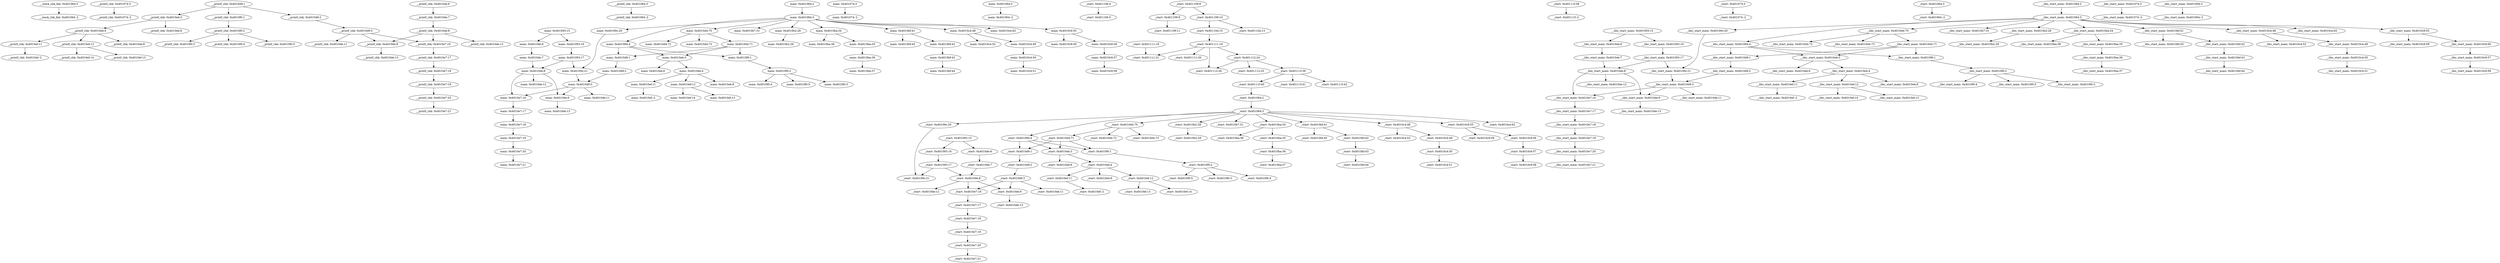 strict digraph {
__stack_chk_fail_401064_3 [label="__stack_chk_fail: 0x401064:3"];
"__stack_chk_fail_401064_-2" [label="__stack_chk_fail: 0x401064:-2"];
__printf_chk_401074_3 [label="__printf_chk: 0x401074:3"];
"__printf_chk_401074_-2" [label="__printf_chk: 0x401074:-2"];
__printf_chk_4010f0_1 [label="__printf_chk: 0x4010f0:1"];
__printf_chk_4010f0_2 [label="__printf_chk: 0x4010f0:2"];
__printf_chk_4010f0_3 [label="__printf_chk: 0x4010f0:3"];
__printf_chk_4010f0_4 [label="__printf_chk: 0x4010f0:4"];
__printf_chk_4010f0_5 [label="__printf_chk: 0x4010f0:5"];
__printf_chk_401064_3 [label="__printf_chk: 0x401064:3"];
"__printf_chk_401064_-2" [label="__printf_chk: 0x401064:-2"];
__printf_chk_4010eb_3 [label="__printf_chk: 0x4010eb:3"];
__printf_chk_4010eb_4 [label="__printf_chk: 0x4010eb:4"];
__printf_chk_4010eb_6 [label="__printf_chk: 0x4010eb:6"];
__printf_chk_4010eb_8 [label="__printf_chk: 0x4010eb:8"];
__printf_chk_4010ef_11 [label="__printf_chk: 0x4010ef:11"];
__printf_chk_4010ef_12 [label="__printf_chk: 0x4010ef:12"];
"__printf_chk_4010ef_-2" [label="__printf_chk: 0x4010ef:-2"];
__printf_chk_4010ef_13 [label="__printf_chk: 0x4010ef:13"];
__printf_chk_4010ef_14 [label="__printf_chk: 0x4010ef:14"];
__printf_chk_4010d9_1 [label="__printf_chk: 0x4010d9:1"];
__printf_chk_4010d9_2 [label="__printf_chk: 0x4010d9:2"];
__printf_chk_4010d9_3 [label="__printf_chk: 0x4010d9:3"];
__printf_chk_4010de_9 [label="__printf_chk: 0x4010de:9"];
__printf_chk_4010de_11 [label="__printf_chk: 0x4010de:11"];
__printf_chk_4010e7_16 [label="__printf_chk: 0x4010e7:16"];
__printf_chk_4010de_6 [label="__printf_chk: 0x4010de:6"];
__printf_chk_4010de_7 [label="__printf_chk: 0x4010de:7"];
__printf_chk_4010de_8 [label="__printf_chk: 0x4010de:8"];
__printf_chk_4010de_12 [label="__printf_chk: 0x4010de:12"];
__printf_chk_4010de_13 [label="__printf_chk: 0x4010de:13"];
__printf_chk_4010e7_17 [label="__printf_chk: 0x4010e7:17"];
__printf_chk_4010e7_18 [label="__printf_chk: 0x4010e7:18"];
__printf_chk_4010e7_19 [label="__printf_chk: 0x4010e7:19"];
__printf_chk_4010e7_20 [label="__printf_chk: 0x4010e7:20"];
__printf_chk_4010e7_21 [label="__printf_chk: 0x4010e7:21"];
main_401084_2 [label="main: 0x401084:2"];
main_401084_3 [label="main: 0x401084:3"];
main_401084_4 [label="main: 0x401084:4"];
main_40109c_20 [label="main: 0x40109c:20"];
main_4010b2_28 [label="main: 0x4010b2:28"];
main_4010b7_31 [label="main: 0x4010b7:31"];
main_4010ba_34 [label="main: 0x4010ba:34"];
main_4010bf_41 [label="main: 0x4010bf:41"];
main_4010c4_48 [label="main: 0x4010c4:48"];
main_4010c9_55 [label="main: 0x4010c9:55"];
main_4010ce_62 [label="main: 0x4010ce:62"];
main_4010d4_70 [label="main: 0x4010d4:70"];
main_4010d9_1 [label="main: 0x4010d9:1"];
main_4010eb_3 [label="main: 0x4010eb:3"];
main_4010f0_1 [label="main: 0x4010f0:1"];
main_401093_15 [label="main: 0x401093:15"];
main_401093_16 [label="main: 0x401093:16"];
main_4010de_6 [label="main: 0x4010de:6"];
main_401093_17 [label="main: 0x401093:17"];
main_40109c_21 [label="main: 0x40109c:21"];
main_4010de_8 [label="main: 0x4010de:8"];
main_4010d9_3 [label="main: 0x4010d9:3"];
main_4010b2_29 [label="main: 0x4010b2:29"];
main_4010ba_35 [label="main: 0x4010ba:35"];
main_4010ba_38 [label="main: 0x4010ba:38"];
main_4010ba_36 [label="main: 0x4010ba:36"];
main_4010ba_37 [label="main: 0x4010ba:37"];
main_4010bf_42 [label="main: 0x4010bf:42"];
main_4010bf_45 [label="main: 0x4010bf:45"];
main_4010bf_43 [label="main: 0x4010bf:43"];
main_4010bf_44 [label="main: 0x4010bf:44"];
main_4010c4_49 [label="main: 0x4010c4:49"];
main_4010c4_52 [label="main: 0x4010c4:52"];
main_4010c4_50 [label="main: 0x4010c4:50"];
main_4010c4_51 [label="main: 0x4010c4:51"];
main_4010c9_56 [label="main: 0x4010c9:56"];
main_4010c9_59 [label="main: 0x4010c9:59"];
main_4010c9_57 [label="main: 0x4010c9:57"];
main_4010c9_58 [label="main: 0x4010c9:58"];
main_4010d4_71 [label="main: 0x4010d4:71"];
main_4010d4_72 [label="main: 0x4010d4:72"];
main_4010d4_73 [label="main: 0x4010d4:73"];
main_401074_3 [label="main: 0x401074:3"];
"main_401074_-2" [label="main: 0x401074:-2"];
main_4010d9_2 [label="main: 0x4010d9:2"];
main_4010de_9 [label="main: 0x4010de:9"];
main_4010de_11 [label="main: 0x4010de:11"];
main_4010e7_16 [label="main: 0x4010e7:16"];
main_4010de_7 [label="main: 0x4010de:7"];
main_4010de_12 [label="main: 0x4010de:12"];
main_4010de_13 [label="main: 0x4010de:13"];
main_4010e7_17 [label="main: 0x4010e7:17"];
main_4010e7_18 [label="main: 0x4010e7:18"];
main_4010e7_19 [label="main: 0x4010e7:19"];
main_4010e7_20 [label="main: 0x4010e7:20"];
main_4010e7_21 [label="main: 0x4010e7:21"];
main_4010eb_4 [label="main: 0x4010eb:4"];
main_4010eb_6 [label="main: 0x4010eb:6"];
main_4010eb_8 [label="main: 0x4010eb:8"];
main_4010ef_11 [label="main: 0x4010ef:11"];
main_4010ef_12 [label="main: 0x4010ef:12"];
"main_4010ef_-2" [label="main: 0x4010ef:-2"];
main_4010ef_13 [label="main: 0x4010ef:13"];
main_4010ef_14 [label="main: 0x4010ef:14"];
main_4010f0_2 [label="main: 0x4010f0:2"];
main_4010f0_3 [label="main: 0x4010f0:3"];
main_4010f0_4 [label="main: 0x4010f0:4"];
main_4010f0_5 [label="main: 0x4010f0:5"];
main_401064_3 [label="main: 0x401064:3"];
"main_401064_-2" [label="main: 0x401064:-2"];
_start_401106_4 [label="_start: 0x401106:4"];
_start_401106_5 [label="_start: 0x401106:5"];
_start_401109_8 [label="_start: 0x401109:8"];
_start_401109_9 [label="_start: 0x401109:9"];
_start_401109_10 [label="_start: 0x401109:10"];
_start_401109_11 [label="_start: 0x401109:11"];
_start_40110a_13 [label="_start: 0x40110a:13"];
_start_40110d_15 [label="_start: 0x40110d:15"];
_start_401111_19 [label="_start: 0x401111:19"];
_start_401111_20 [label="_start: 0x401111:20"];
_start_401111_21 [label="_start: 0x401111:21"];
_start_401112_24 [label="_start: 0x401112:24"];
_start_401112_26 [label="_start: 0x401112:26"];
_start_401111_18 [label="_start: 0x401111:18"];
_start_401112_25 [label="_start: 0x401112:25"];
_start_40111f_39 [label="_start: 0x40111f:39"];
_start_40111f_40 [label="_start: 0x40111f:40"];
_start_40111f_41 [label="_start: 0x40111f:41"];
_start_40111f_42 [label="_start: 0x40111f:42"];
_start_401084_2 [label="_start: 0x401084:2"];
_start_40111f_38 [label="_start: 0x40111f:38"];
"_start_40111f_-2" [label="_start: 0x40111f:-2"];
_start_401084_3 [label="_start: 0x401084:3"];
_start_401084_4 [label="_start: 0x401084:4"];
_start_40109c_20 [label="_start: 0x40109c:20"];
_start_4010b2_28 [label="_start: 0x4010b2:28"];
_start_4010b7_31 [label="_start: 0x4010b7:31"];
_start_4010ba_34 [label="_start: 0x4010ba:34"];
_start_4010bf_41 [label="_start: 0x4010bf:41"];
_start_4010c4_48 [label="_start: 0x4010c4:48"];
_start_4010c9_55 [label="_start: 0x4010c9:55"];
_start_4010ce_62 [label="_start: 0x4010ce:62"];
_start_4010d4_70 [label="_start: 0x4010d4:70"];
_start_4010d9_1 [label="_start: 0x4010d9:1"];
_start_4010eb_3 [label="_start: 0x4010eb:3"];
_start_4010f0_1 [label="_start: 0x4010f0:1"];
_start_401093_15 [label="_start: 0x401093:15"];
_start_401093_16 [label="_start: 0x401093:16"];
_start_4010de_6 [label="_start: 0x4010de:6"];
_start_401093_17 [label="_start: 0x401093:17"];
_start_40109c_21 [label="_start: 0x40109c:21"];
_start_4010de_8 [label="_start: 0x4010de:8"];
_start_4010b2_29 [label="_start: 0x4010b2:29"];
_start_4010ba_35 [label="_start: 0x4010ba:35"];
_start_4010ba_38 [label="_start: 0x4010ba:38"];
_start_4010ba_36 [label="_start: 0x4010ba:36"];
_start_4010ba_37 [label="_start: 0x4010ba:37"];
_start_4010bf_42 [label="_start: 0x4010bf:42"];
_start_4010bf_45 [label="_start: 0x4010bf:45"];
_start_4010bf_43 [label="_start: 0x4010bf:43"];
_start_4010bf_44 [label="_start: 0x4010bf:44"];
_start_4010c4_49 [label="_start: 0x4010c4:49"];
_start_4010c4_52 [label="_start: 0x4010c4:52"];
_start_4010c4_50 [label="_start: 0x4010c4:50"];
_start_4010c4_51 [label="_start: 0x4010c4:51"];
_start_4010c9_56 [label="_start: 0x4010c9:56"];
_start_4010c9_59 [label="_start: 0x4010c9:59"];
_start_4010c9_57 [label="_start: 0x4010c9:57"];
_start_4010c9_58 [label="_start: 0x4010c9:58"];
_start_4010d4_71 [label="_start: 0x4010d4:71"];
_start_4010d4_72 [label="_start: 0x4010d4:72"];
_start_4010d4_73 [label="_start: 0x4010d4:73"];
_start_401074_3 [label="_start: 0x401074:3"];
"_start_401074_-2" [label="_start: 0x401074:-2"];
_start_4010d9_2 [label="_start: 0x4010d9:2"];
_start_4010d9_3 [label="_start: 0x4010d9:3"];
_start_4010de_9 [label="_start: 0x4010de:9"];
_start_4010de_11 [label="_start: 0x4010de:11"];
_start_4010e7_16 [label="_start: 0x4010e7:16"];
_start_4010de_7 [label="_start: 0x4010de:7"];
_start_4010de_12 [label="_start: 0x4010de:12"];
_start_4010de_13 [label="_start: 0x4010de:13"];
_start_4010e7_17 [label="_start: 0x4010e7:17"];
_start_4010e7_18 [label="_start: 0x4010e7:18"];
_start_4010e7_19 [label="_start: 0x4010e7:19"];
_start_4010e7_20 [label="_start: 0x4010e7:20"];
_start_4010e7_21 [label="_start: 0x4010e7:21"];
_start_4010eb_4 [label="_start: 0x4010eb:4"];
_start_4010eb_6 [label="_start: 0x4010eb:6"];
_start_4010eb_8 [label="_start: 0x4010eb:8"];
_start_4010ef_11 [label="_start: 0x4010ef:11"];
_start_4010ef_12 [label="_start: 0x4010ef:12"];
"_start_4010ef_-2" [label="_start: 0x4010ef:-2"];
_start_4010ef_13 [label="_start: 0x4010ef:13"];
_start_4010ef_14 [label="_start: 0x4010ef:14"];
_start_4010f0_2 [label="_start: 0x4010f0:2"];
_start_4010f0_3 [label="_start: 0x4010f0:3"];
_start_4010f0_4 [label="_start: 0x4010f0:4"];
_start_4010f0_5 [label="_start: 0x4010f0:5"];
_start_401064_3 [label="_start: 0x401064:3"];
"_start_401064_-2" [label="_start: 0x401064:-2"];
__libc_start_main_401084_2 [label="__libc_start_main: 0x401084:2"];
__libc_start_main_401084_3 [label="__libc_start_main: 0x401084:3"];
__libc_start_main_401084_4 [label="__libc_start_main: 0x401084:4"];
__libc_start_main_40109c_20 [label="__libc_start_main: 0x40109c:20"];
__libc_start_main_4010b2_28 [label="__libc_start_main: 0x4010b2:28"];
__libc_start_main_4010b7_31 [label="__libc_start_main: 0x4010b7:31"];
__libc_start_main_4010ba_34 [label="__libc_start_main: 0x4010ba:34"];
__libc_start_main_4010bf_41 [label="__libc_start_main: 0x4010bf:41"];
__libc_start_main_4010c4_48 [label="__libc_start_main: 0x4010c4:48"];
__libc_start_main_4010c9_55 [label="__libc_start_main: 0x4010c9:55"];
__libc_start_main_4010ce_62 [label="__libc_start_main: 0x4010ce:62"];
__libc_start_main_4010d4_70 [label="__libc_start_main: 0x4010d4:70"];
__libc_start_main_4010d9_1 [label="__libc_start_main: 0x4010d9:1"];
__libc_start_main_4010eb_3 [label="__libc_start_main: 0x4010eb:3"];
__libc_start_main_4010f0_1 [label="__libc_start_main: 0x4010f0:1"];
__libc_start_main_401093_15 [label="__libc_start_main: 0x401093:15"];
__libc_start_main_401093_16 [label="__libc_start_main: 0x401093:16"];
__libc_start_main_4010de_6 [label="__libc_start_main: 0x4010de:6"];
__libc_start_main_401093_17 [label="__libc_start_main: 0x401093:17"];
__libc_start_main_40109c_21 [label="__libc_start_main: 0x40109c:21"];
__libc_start_main_4010de_8 [label="__libc_start_main: 0x4010de:8"];
__libc_start_main_4010d9_3 [label="__libc_start_main: 0x4010d9:3"];
__libc_start_main_4010b2_29 [label="__libc_start_main: 0x4010b2:29"];
__libc_start_main_4010ba_35 [label="__libc_start_main: 0x4010ba:35"];
__libc_start_main_4010ba_38 [label="__libc_start_main: 0x4010ba:38"];
__libc_start_main_4010ba_36 [label="__libc_start_main: 0x4010ba:36"];
__libc_start_main_4010ba_37 [label="__libc_start_main: 0x4010ba:37"];
__libc_start_main_4010bf_42 [label="__libc_start_main: 0x4010bf:42"];
__libc_start_main_4010bf_45 [label="__libc_start_main: 0x4010bf:45"];
__libc_start_main_4010bf_43 [label="__libc_start_main: 0x4010bf:43"];
__libc_start_main_4010bf_44 [label="__libc_start_main: 0x4010bf:44"];
__libc_start_main_4010c4_49 [label="__libc_start_main: 0x4010c4:49"];
__libc_start_main_4010c4_52 [label="__libc_start_main: 0x4010c4:52"];
__libc_start_main_4010c4_50 [label="__libc_start_main: 0x4010c4:50"];
__libc_start_main_4010c4_51 [label="__libc_start_main: 0x4010c4:51"];
__libc_start_main_4010c9_56 [label="__libc_start_main: 0x4010c9:56"];
__libc_start_main_4010c9_59 [label="__libc_start_main: 0x4010c9:59"];
__libc_start_main_4010c9_57 [label="__libc_start_main: 0x4010c9:57"];
__libc_start_main_4010c9_58 [label="__libc_start_main: 0x4010c9:58"];
__libc_start_main_4010d4_71 [label="__libc_start_main: 0x4010d4:71"];
__libc_start_main_4010d4_72 [label="__libc_start_main: 0x4010d4:72"];
__libc_start_main_4010d4_73 [label="__libc_start_main: 0x4010d4:73"];
__libc_start_main_401074_3 [label="__libc_start_main: 0x401074:3"];
"__libc_start_main_401074_-2" [label="__libc_start_main: 0x401074:-2"];
__libc_start_main_4010d9_2 [label="__libc_start_main: 0x4010d9:2"];
__libc_start_main_4010de_9 [label="__libc_start_main: 0x4010de:9"];
__libc_start_main_4010de_11 [label="__libc_start_main: 0x4010de:11"];
__libc_start_main_4010e7_16 [label="__libc_start_main: 0x4010e7:16"];
__libc_start_main_4010de_7 [label="__libc_start_main: 0x4010de:7"];
__libc_start_main_4010de_12 [label="__libc_start_main: 0x4010de:12"];
__libc_start_main_4010de_13 [label="__libc_start_main: 0x4010de:13"];
__libc_start_main_4010e7_17 [label="__libc_start_main: 0x4010e7:17"];
__libc_start_main_4010e7_18 [label="__libc_start_main: 0x4010e7:18"];
__libc_start_main_4010e7_19 [label="__libc_start_main: 0x4010e7:19"];
__libc_start_main_4010e7_20 [label="__libc_start_main: 0x4010e7:20"];
__libc_start_main_4010e7_21 [label="__libc_start_main: 0x4010e7:21"];
__libc_start_main_4010eb_4 [label="__libc_start_main: 0x4010eb:4"];
__libc_start_main_4010eb_6 [label="__libc_start_main: 0x4010eb:6"];
__libc_start_main_4010eb_8 [label="__libc_start_main: 0x4010eb:8"];
__libc_start_main_4010ef_11 [label="__libc_start_main: 0x4010ef:11"];
__libc_start_main_4010ef_12 [label="__libc_start_main: 0x4010ef:12"];
"__libc_start_main_4010ef_-2" [label="__libc_start_main: 0x4010ef:-2"];
__libc_start_main_4010ef_13 [label="__libc_start_main: 0x4010ef:13"];
__libc_start_main_4010ef_14 [label="__libc_start_main: 0x4010ef:14"];
__libc_start_main_4010f0_2 [label="__libc_start_main: 0x4010f0:2"];
__libc_start_main_4010f0_3 [label="__libc_start_main: 0x4010f0:3"];
__libc_start_main_4010f0_4 [label="__libc_start_main: 0x4010f0:4"];
__libc_start_main_4010f0_5 [label="__libc_start_main: 0x4010f0:5"];
__libc_start_main_401064_3 [label="__libc_start_main: 0x401064:3"];
"__libc_start_main_401064_-2" [label="__libc_start_main: 0x401064:-2"];
__stack_chk_fail_401064_3 -> "__stack_chk_fail_401064_-2";
__printf_chk_401074_3 -> "__printf_chk_401074_-2";
__printf_chk_4010f0_1 -> __printf_chk_4010f0_2;
__printf_chk_4010f0_2 -> __printf_chk_4010f0_3;
__printf_chk_4010f0_2 -> __printf_chk_4010f0_4;
__printf_chk_4010f0_2 -> __printf_chk_4010f0_5;
__printf_chk_401064_3 -> "__printf_chk_401064_-2";
__printf_chk_4010eb_3 -> __printf_chk_4010eb_4;
__printf_chk_4010eb_3 -> __printf_chk_4010eb_6;
__printf_chk_4010eb_4 -> __printf_chk_4010eb_8;
__printf_chk_4010eb_4 -> __printf_chk_4010ef_11;
__printf_chk_4010eb_4 -> __printf_chk_4010ef_12;
__printf_chk_4010ef_11 -> "__printf_chk_4010ef_-2";
__printf_chk_4010ef_12 -> __printf_chk_4010ef_13;
__printf_chk_4010ef_12 -> __printf_chk_4010ef_14;
__printf_chk_4010d9_1 -> __printf_chk_4010d9_2;
__printf_chk_4010d9_1 -> __printf_chk_4010f0_1;
__printf_chk_4010d9_1 -> __printf_chk_4010eb_3;
__printf_chk_4010d9_2 -> __printf_chk_4010d9_3;
__printf_chk_4010d9_3 -> __printf_chk_4010de_9;
__printf_chk_4010d9_3 -> __printf_chk_4010de_11;
__printf_chk_4010d9_3 -> __printf_chk_4010e7_16;
__printf_chk_4010de_9 -> __printf_chk_4010de_13;
__printf_chk_4010e7_16 -> __printf_chk_4010e7_17;
__printf_chk_4010de_6 -> __printf_chk_4010de_7;
__printf_chk_4010de_7 -> __printf_chk_4010de_8;
__printf_chk_4010de_8 -> __printf_chk_4010de_9;
__printf_chk_4010de_8 -> __printf_chk_4010de_12;
__printf_chk_4010de_8 -> __printf_chk_4010e7_16;
__printf_chk_4010e7_17 -> __printf_chk_4010e7_18;
__printf_chk_4010e7_18 -> __printf_chk_4010e7_19;
__printf_chk_4010e7_19 -> __printf_chk_4010e7_20;
__printf_chk_4010e7_20 -> __printf_chk_4010e7_21;
main_401084_2 -> main_401084_3;
main_401084_3 -> main_401084_4;
main_401084_3 -> main_40109c_20;
main_401084_3 -> main_4010b2_28;
main_401084_3 -> main_4010b7_31;
main_401084_3 -> main_4010ba_34;
main_401084_3 -> main_4010bf_41;
main_401084_3 -> main_4010c4_48;
main_401084_3 -> main_4010c9_55;
main_401084_3 -> main_4010ce_62;
main_401084_3 -> main_4010d4_70;
main_401084_4 -> main_4010d9_1;
main_401084_4 -> main_4010eb_3;
main_401084_4 -> main_4010f0_1;
main_40109c_20 -> main_40109c_21;
main_4010b2_28 -> main_4010b2_29;
main_4010ba_34 -> main_4010ba_35;
main_4010ba_34 -> main_4010ba_38;
main_4010bf_41 -> main_4010bf_42;
main_4010bf_41 -> main_4010bf_45;
main_4010c4_48 -> main_4010c4_49;
main_4010c4_48 -> main_4010c4_52;
main_4010c9_55 -> main_4010c9_56;
main_4010c9_55 -> main_4010c9_59;
main_4010d4_70 -> main_4010d4_71;
main_4010d4_70 -> main_4010d4_72;
main_4010d4_70 -> main_4010d4_73;
main_4010d9_1 -> main_4010d9_2;
main_4010eb_3 -> main_4010eb_4;
main_4010eb_3 -> main_4010eb_6;
main_4010f0_1 -> main_4010f0_2;
main_401093_15 -> main_401093_16;
main_401093_15 -> main_4010de_6;
main_401093_16 -> main_401093_17;
main_4010de_6 -> main_4010de_7;
main_401093_17 -> main_40109c_21;
main_401093_17 -> main_4010de_8;
main_40109c_21 -> main_4010d9_3;
main_4010de_8 -> main_4010de_9;
main_4010de_8 -> main_4010de_12;
main_4010de_8 -> main_4010e7_16;
main_4010d9_3 -> main_4010de_9;
main_4010d9_3 -> main_4010de_11;
main_4010d9_3 -> main_4010e7_16;
main_4010ba_35 -> main_4010ba_36;
main_4010ba_36 -> main_4010ba_37;
main_4010bf_42 -> main_4010bf_43;
main_4010bf_43 -> main_4010bf_44;
main_4010c4_49 -> main_4010c4_50;
main_4010c4_50 -> main_4010c4_51;
main_4010c9_56 -> main_4010c9_57;
main_4010c9_57 -> main_4010c9_58;
main_4010d4_71 -> main_4010d9_1;
main_4010d4_71 -> main_4010eb_3;
main_4010d4_71 -> main_4010f0_1;
main_401074_3 -> "main_401074_-2";
main_4010d9_2 -> main_4010d9_3;
main_4010de_9 -> main_4010de_13;
main_4010e7_16 -> main_4010e7_17;
main_4010de_7 -> main_4010de_8;
main_4010e7_17 -> main_4010e7_18;
main_4010e7_18 -> main_4010e7_19;
main_4010e7_19 -> main_4010e7_20;
main_4010e7_20 -> main_4010e7_21;
main_4010eb_4 -> main_4010eb_8;
main_4010eb_4 -> main_4010ef_11;
main_4010eb_4 -> main_4010ef_12;
main_4010ef_11 -> "main_4010ef_-2";
main_4010ef_12 -> main_4010ef_13;
main_4010ef_12 -> main_4010ef_14;
main_4010f0_2 -> main_4010f0_3;
main_4010f0_2 -> main_4010f0_4;
main_4010f0_2 -> main_4010f0_5;
main_401064_3 -> "main_401064_-2";
_start_401106_4 -> _start_401106_5;
_start_401109_8 -> _start_401109_9;
_start_401109_8 -> _start_401109_10;
_start_401109_9 -> _start_401109_11;
_start_401109_10 -> _start_40110a_13;
_start_401109_10 -> _start_40110d_15;
_start_40110d_15 -> _start_401111_19;
_start_401111_19 -> _start_401111_20;
_start_401111_19 -> _start_401111_21;
_start_401111_19 -> _start_401112_24;
_start_401111_19 -> _start_401112_26;
_start_401112_24 -> _start_401112_25;
_start_401112_24 -> _start_401112_26;
_start_401112_24 -> _start_40111f_39;
_start_401111_18 -> _start_401111_21;
_start_40111f_39 -> _start_40111f_40;
_start_40111f_39 -> _start_40111f_41;
_start_40111f_39 -> _start_40111f_42;
_start_40111f_40 -> _start_401084_2;
_start_401084_2 -> _start_401084_3;
_start_40111f_38 -> "_start_40111f_-2";
_start_401084_3 -> _start_401084_4;
_start_401084_3 -> _start_40109c_20;
_start_401084_3 -> _start_4010b2_28;
_start_401084_3 -> _start_4010b7_31;
_start_401084_3 -> _start_4010ba_34;
_start_401084_3 -> _start_4010bf_41;
_start_401084_3 -> _start_4010c4_48;
_start_401084_3 -> _start_4010c9_55;
_start_401084_3 -> _start_4010ce_62;
_start_401084_3 -> _start_4010d4_70;
_start_401084_4 -> _start_4010d9_1;
_start_401084_4 -> _start_4010eb_3;
_start_401084_4 -> _start_4010f0_1;
_start_40109c_20 -> _start_40109c_21;
_start_4010b2_28 -> _start_4010b2_29;
_start_4010ba_34 -> _start_4010ba_35;
_start_4010ba_34 -> _start_4010ba_38;
_start_4010bf_41 -> _start_4010bf_42;
_start_4010bf_41 -> _start_4010bf_45;
_start_4010c4_48 -> _start_4010c4_49;
_start_4010c4_48 -> _start_4010c4_52;
_start_4010c9_55 -> _start_4010c9_56;
_start_4010c9_55 -> _start_4010c9_59;
_start_4010d4_70 -> _start_4010d4_71;
_start_4010d4_70 -> _start_4010d4_72;
_start_4010d4_70 -> _start_4010d4_73;
_start_4010d9_1 -> _start_4010d9_2;
_start_4010eb_3 -> _start_4010eb_4;
_start_4010eb_3 -> _start_4010eb_6;
_start_4010f0_1 -> _start_4010f0_2;
_start_401093_15 -> _start_401093_16;
_start_401093_15 -> _start_4010de_6;
_start_401093_16 -> _start_401093_17;
_start_4010de_6 -> _start_4010de_7;
_start_401093_17 -> _start_40109c_21;
_start_401093_17 -> _start_4010de_8;
_start_4010de_8 -> _start_4010de_9;
_start_4010de_8 -> _start_4010de_12;
_start_4010de_8 -> _start_4010e7_16;
_start_4010ba_35 -> _start_4010ba_36;
_start_4010ba_36 -> _start_4010ba_37;
_start_4010bf_42 -> _start_4010bf_43;
_start_4010bf_43 -> _start_4010bf_44;
_start_4010c4_49 -> _start_4010c4_50;
_start_4010c4_50 -> _start_4010c4_51;
_start_4010c9_56 -> _start_4010c9_57;
_start_4010c9_57 -> _start_4010c9_58;
_start_4010d4_71 -> _start_4010d9_1;
_start_4010d4_71 -> _start_4010eb_3;
_start_4010d4_71 -> _start_4010f0_1;
_start_401074_3 -> "_start_401074_-2";
_start_4010d9_2 -> _start_4010d9_3;
_start_4010d9_3 -> _start_4010de_9;
_start_4010d9_3 -> _start_4010de_11;
_start_4010d9_3 -> _start_4010e7_16;
_start_4010de_9 -> _start_4010de_13;
_start_4010e7_16 -> _start_4010e7_17;
_start_4010de_7 -> _start_4010de_8;
_start_4010e7_17 -> _start_4010e7_18;
_start_4010e7_18 -> _start_4010e7_19;
_start_4010e7_19 -> _start_4010e7_20;
_start_4010e7_20 -> _start_4010e7_21;
_start_4010eb_4 -> _start_4010eb_8;
_start_4010eb_4 -> _start_4010ef_11;
_start_4010eb_4 -> _start_4010ef_12;
_start_4010ef_11 -> "_start_4010ef_-2";
_start_4010ef_12 -> _start_4010ef_13;
_start_4010ef_12 -> _start_4010ef_14;
_start_4010f0_2 -> _start_4010f0_3;
_start_4010f0_2 -> _start_4010f0_4;
_start_4010f0_2 -> _start_4010f0_5;
_start_401064_3 -> "_start_401064_-2";
__libc_start_main_401084_2 -> __libc_start_main_401084_3;
__libc_start_main_401084_3 -> __libc_start_main_401084_4;
__libc_start_main_401084_3 -> __libc_start_main_40109c_20;
__libc_start_main_401084_3 -> __libc_start_main_4010b2_28;
__libc_start_main_401084_3 -> __libc_start_main_4010b7_31;
__libc_start_main_401084_3 -> __libc_start_main_4010ba_34;
__libc_start_main_401084_3 -> __libc_start_main_4010bf_41;
__libc_start_main_401084_3 -> __libc_start_main_4010c4_48;
__libc_start_main_401084_3 -> __libc_start_main_4010c9_55;
__libc_start_main_401084_3 -> __libc_start_main_4010ce_62;
__libc_start_main_401084_3 -> __libc_start_main_4010d4_70;
__libc_start_main_401084_4 -> __libc_start_main_4010d9_1;
__libc_start_main_401084_4 -> __libc_start_main_4010eb_3;
__libc_start_main_401084_4 -> __libc_start_main_4010f0_1;
__libc_start_main_40109c_20 -> __libc_start_main_40109c_21;
__libc_start_main_4010b2_28 -> __libc_start_main_4010b2_29;
__libc_start_main_4010ba_34 -> __libc_start_main_4010ba_35;
__libc_start_main_4010ba_34 -> __libc_start_main_4010ba_38;
__libc_start_main_4010bf_41 -> __libc_start_main_4010bf_42;
__libc_start_main_4010bf_41 -> __libc_start_main_4010bf_45;
__libc_start_main_4010c4_48 -> __libc_start_main_4010c4_49;
__libc_start_main_4010c4_48 -> __libc_start_main_4010c4_52;
__libc_start_main_4010c9_55 -> __libc_start_main_4010c9_56;
__libc_start_main_4010c9_55 -> __libc_start_main_4010c9_59;
__libc_start_main_4010d4_70 -> __libc_start_main_4010d4_71;
__libc_start_main_4010d4_70 -> __libc_start_main_4010d4_72;
__libc_start_main_4010d4_70 -> __libc_start_main_4010d4_73;
__libc_start_main_4010d9_1 -> __libc_start_main_4010d9_2;
__libc_start_main_4010eb_3 -> __libc_start_main_4010eb_4;
__libc_start_main_4010eb_3 -> __libc_start_main_4010eb_6;
__libc_start_main_4010f0_1 -> __libc_start_main_4010f0_2;
__libc_start_main_401093_15 -> __libc_start_main_401093_16;
__libc_start_main_401093_15 -> __libc_start_main_4010de_6;
__libc_start_main_401093_16 -> __libc_start_main_401093_17;
__libc_start_main_4010de_6 -> __libc_start_main_4010de_7;
__libc_start_main_401093_17 -> __libc_start_main_40109c_21;
__libc_start_main_401093_17 -> __libc_start_main_4010de_8;
__libc_start_main_40109c_21 -> __libc_start_main_4010d9_3;
__libc_start_main_4010de_8 -> __libc_start_main_4010de_9;
__libc_start_main_4010de_8 -> __libc_start_main_4010de_12;
__libc_start_main_4010de_8 -> __libc_start_main_4010e7_16;
__libc_start_main_4010d9_3 -> __libc_start_main_4010de_9;
__libc_start_main_4010d9_3 -> __libc_start_main_4010de_11;
__libc_start_main_4010d9_3 -> __libc_start_main_4010e7_16;
__libc_start_main_4010ba_35 -> __libc_start_main_4010ba_36;
__libc_start_main_4010ba_36 -> __libc_start_main_4010ba_37;
__libc_start_main_4010bf_42 -> __libc_start_main_4010bf_43;
__libc_start_main_4010bf_43 -> __libc_start_main_4010bf_44;
__libc_start_main_4010c4_49 -> __libc_start_main_4010c4_50;
__libc_start_main_4010c4_50 -> __libc_start_main_4010c4_51;
__libc_start_main_4010c9_56 -> __libc_start_main_4010c9_57;
__libc_start_main_4010c9_57 -> __libc_start_main_4010c9_58;
__libc_start_main_4010d4_71 -> __libc_start_main_4010d9_1;
__libc_start_main_4010d4_71 -> __libc_start_main_4010eb_3;
__libc_start_main_4010d4_71 -> __libc_start_main_4010f0_1;
__libc_start_main_401074_3 -> "__libc_start_main_401074_-2";
__libc_start_main_4010d9_2 -> __libc_start_main_4010d9_3;
__libc_start_main_4010de_9 -> __libc_start_main_4010de_13;
__libc_start_main_4010e7_16 -> __libc_start_main_4010e7_17;
__libc_start_main_4010de_7 -> __libc_start_main_4010de_8;
__libc_start_main_4010e7_17 -> __libc_start_main_4010e7_18;
__libc_start_main_4010e7_18 -> __libc_start_main_4010e7_19;
__libc_start_main_4010e7_19 -> __libc_start_main_4010e7_20;
__libc_start_main_4010e7_20 -> __libc_start_main_4010e7_21;
__libc_start_main_4010eb_4 -> __libc_start_main_4010eb_8;
__libc_start_main_4010eb_4 -> __libc_start_main_4010ef_11;
__libc_start_main_4010eb_4 -> __libc_start_main_4010ef_12;
__libc_start_main_4010ef_11 -> "__libc_start_main_4010ef_-2";
__libc_start_main_4010ef_12 -> __libc_start_main_4010ef_13;
__libc_start_main_4010ef_12 -> __libc_start_main_4010ef_14;
__libc_start_main_4010f0_2 -> __libc_start_main_4010f0_3;
__libc_start_main_4010f0_2 -> __libc_start_main_4010f0_4;
__libc_start_main_4010f0_2 -> __libc_start_main_4010f0_5;
__libc_start_main_401064_3 -> "__libc_start_main_401064_-2";
}
